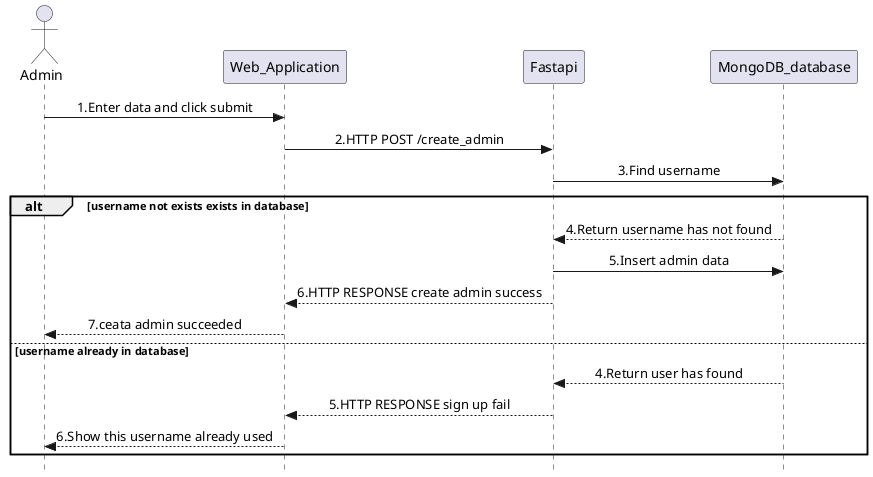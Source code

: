 @startuml Roof_Surface_Admin_addAdmin
skinparam Style strictuml
skinparam SequenceMessageAlignment center
actor Admin as admin
participant Web_Application as web_app
participant Fastapi as fastapi
participant MongoDB_database as base
admin -> web_app : 1.Enter data and click submit
web_app -> fastapi : 2.HTTP POST /create_admin
fastapi -> base : 3.Find username
alt username not exists exists in database 
    base --> fastapi :4.Return username has not found
    fastapi -> base : 5.Insert admin data
    fastapi --> web_app : 6.HTTP RESPONSE create admin success
    web_app --> admin : 7.ceata admin succeeded
else username already in database
    base --> fastapi : 4.Return user has found
    fastapi --> web_app : 5.HTTP RESPONSE sign up fail
    web_app --> admin : 6.Show this username already used
end
@enduml